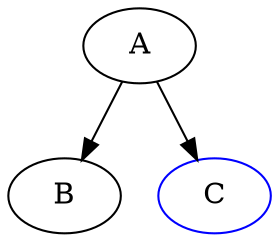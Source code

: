 DIGRAPH {
    A [label="A"]
    B [label="B"] 
    C [label="C", color="blue"]
    A -> B
    A -> C 
}